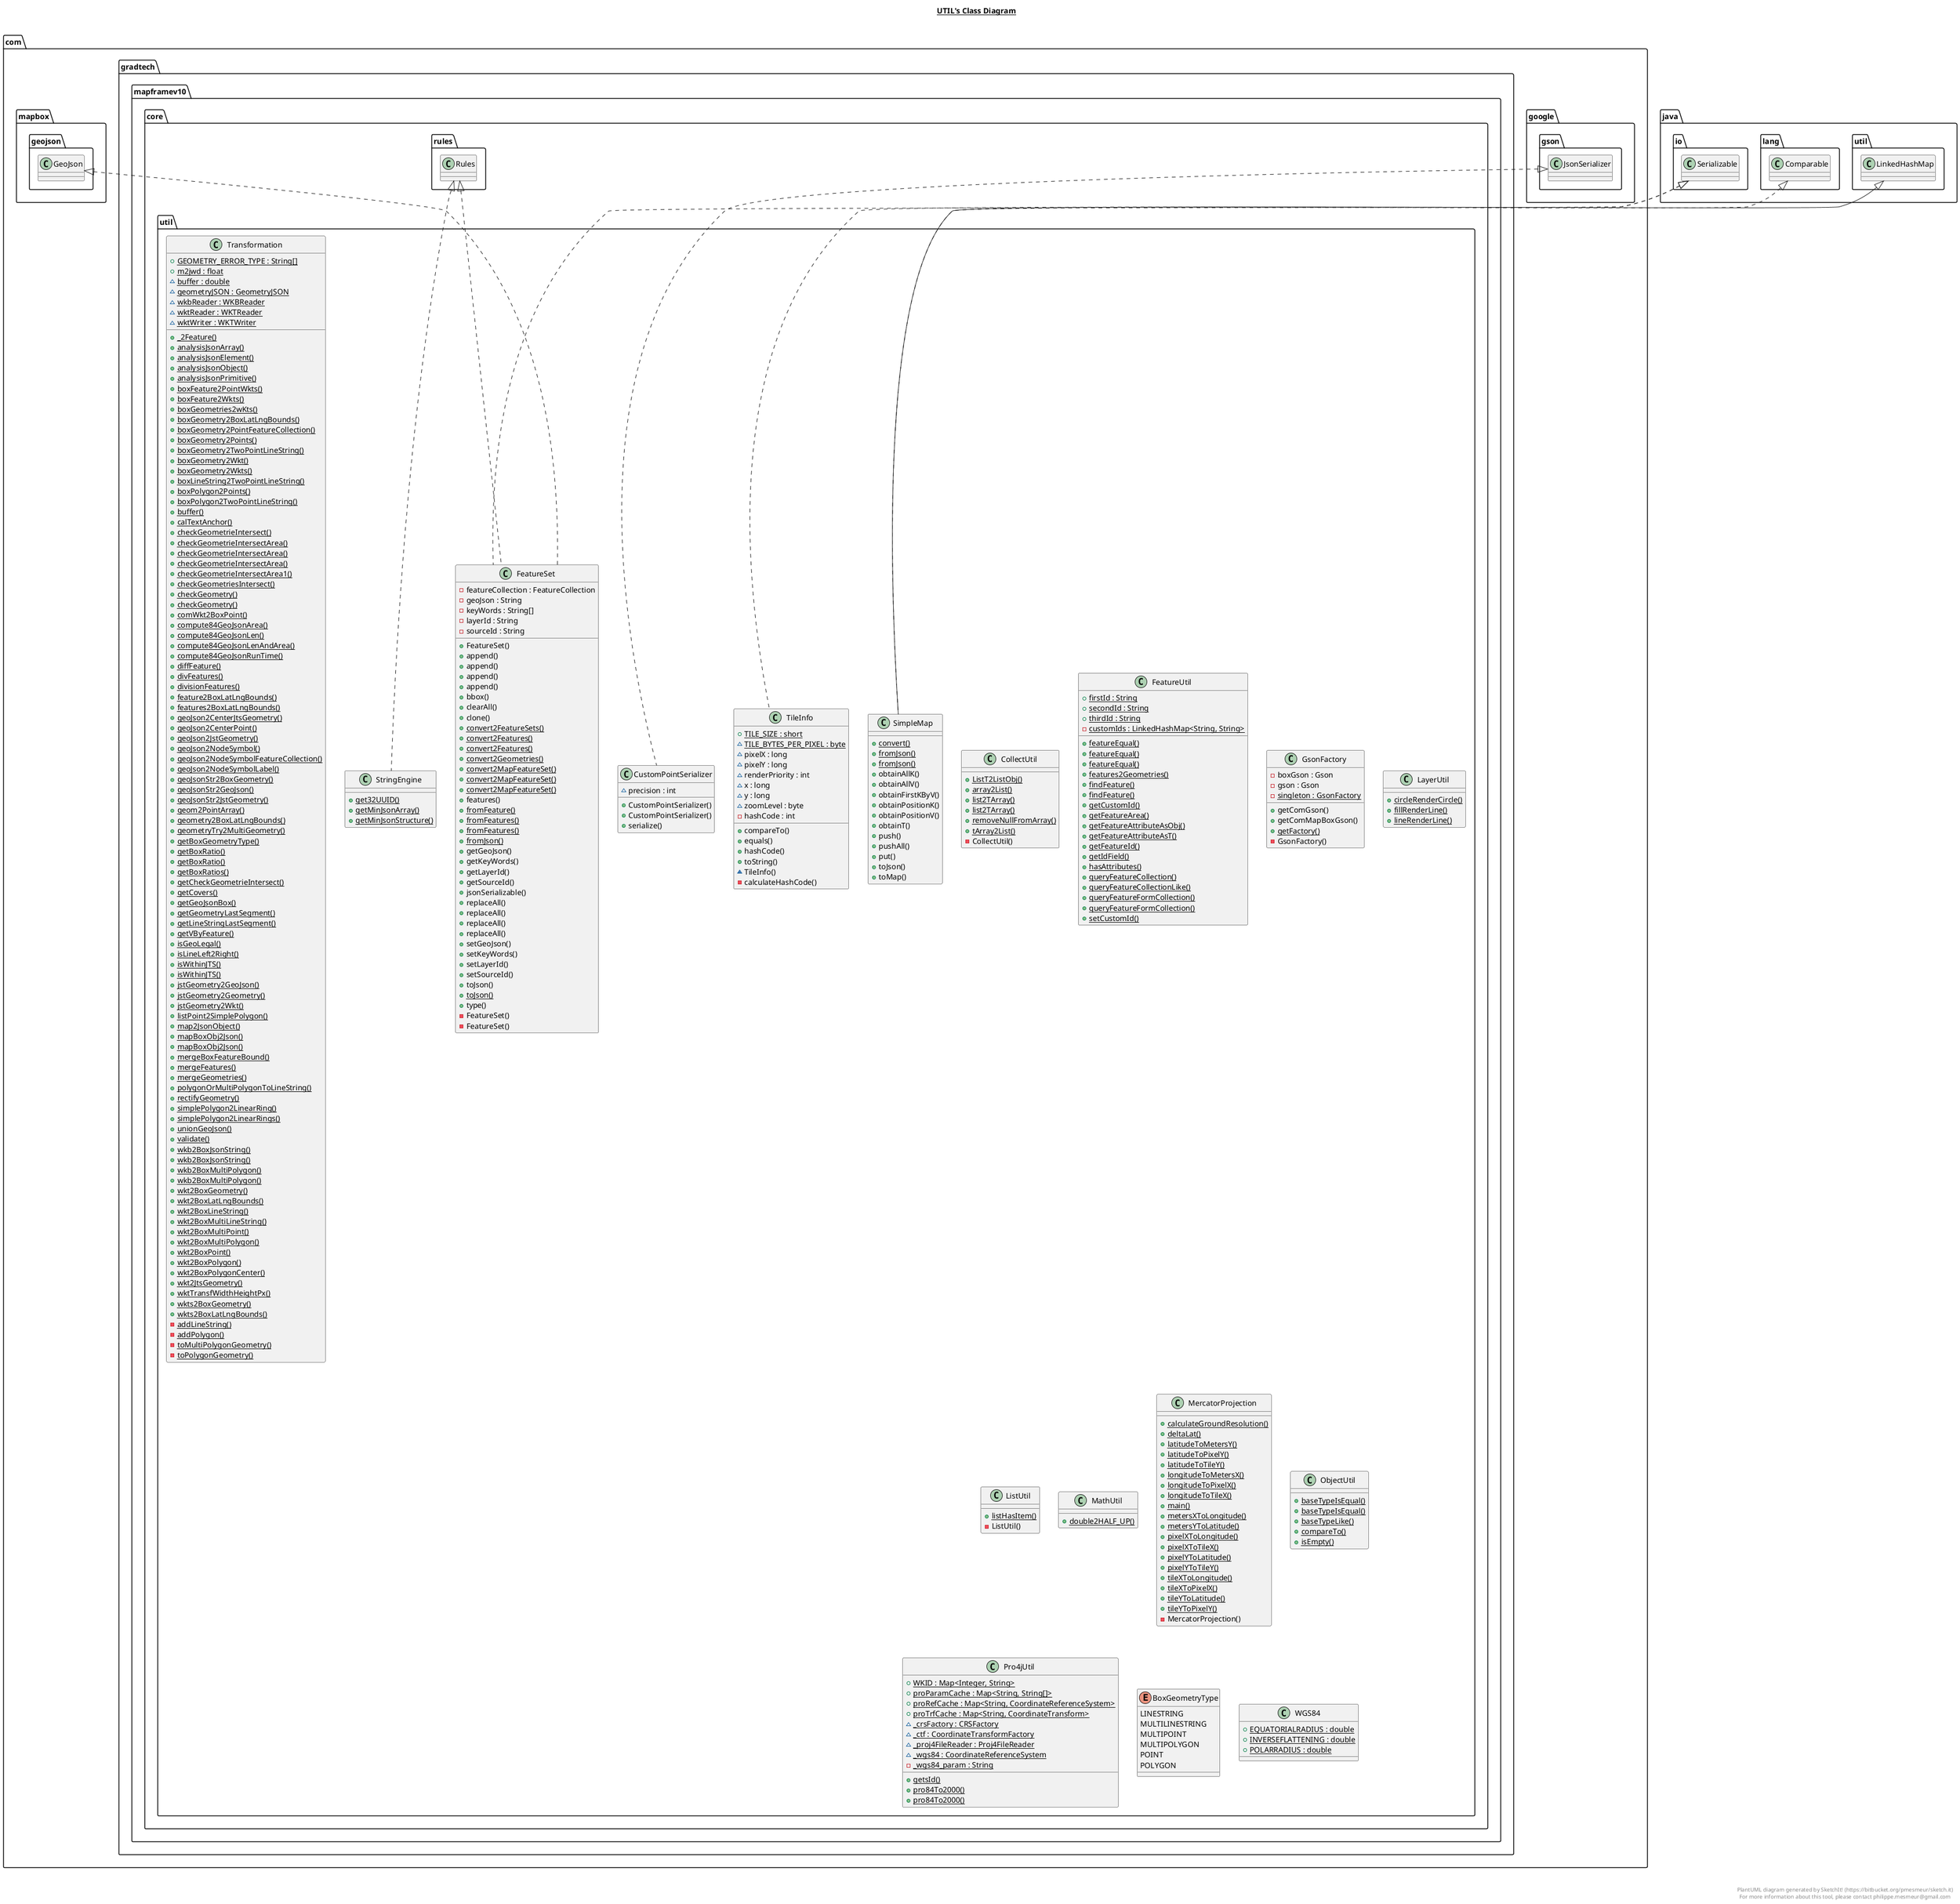 @startuml

title __UTIL's Class Diagram__\n

  namespace com.gradtech.mapframev10 {
    namespace core.util {
      class com.gradtech.mapframev10.core.util.CollectUtil {
          {static} + ListT2ListObj()
          {static} + array2List()
          {static} + list2TArray()
          {static} + list2TArray()
          {static} + removeNullFromArray()
          {static} + tArray2List()
          - CollectUtil()
      }
    }
  }
  

  namespace com.gradtech.mapframev10 {
    namespace core.util {
      class com.gradtech.mapframev10.core.util.CustomPointSerializer {
          ~ precision : int
          + CustomPointSerializer()
          + CustomPointSerializer()
          + serialize()
      }
    }
  }
  

  namespace com.gradtech.mapframev10 {
    namespace core.util {
      class com.gradtech.mapframev10.core.util.FeatureSet {
          - featureCollection : FeatureCollection
          - geoJson : String
          - keyWords : String[]
          - layerId : String
          - sourceId : String
          + FeatureSet()
          + append()
          + append()
          + append()
          + append()
          + bbox()
          + clearAll()
          + clone()
          {static} + convert2FeatureSets()
          {static} + convert2Features()
          {static} + convert2Features()
          {static} + convert2Geometries()
          {static} + convert2MapFeatureSet()
          {static} + convert2MapFeatureSet()
          {static} + convert2MapFeatureSet()
          + features()
          {static} + fromFeature()
          {static} + fromFeatures()
          {static} + fromFeatures()
          {static} + fromJson()
          + getGeoJson()
          + getKeyWords()
          + getLayerId()
          + getSourceId()
          + jsonSerializable()
          + replaceAll()
          + replaceAll()
          + replaceAll()
          + replaceAll()
          + setGeoJson()
          + setKeyWords()
          + setLayerId()
          + setSourceId()
          + toJson()
          {static} + toJson()
          + type()
          - FeatureSet()
          - FeatureSet()
      }
    }
  }
  

  namespace com.gradtech.mapframev10 {
    namespace core.util {
      class com.gradtech.mapframev10.core.util.FeatureUtil {
          {static} + firstId : String
          {static} + secondId : String
          {static} + thirdId : String
          {static} - customIds : LinkedHashMap<String, String>
          {static} + featureEqual()
          {static} + featureEqual()
          {static} + featureEqual()
          {static} + features2Geometries()
          {static} + findFeature()
          {static} + findFeature()
          {static} + getCustomId()
          {static} + getFeatureArea()
          {static} + getFeatureAttributeAsObj()
          {static} + getFeatureAttributeAsT()
          {static} + getFeatureId()
          {static} + getIdField()
          {static} + hasAttributes()
          {static} + queryFeatureCollection()
          {static} + queryFeatureCollectionLike()
          {static} + queryFeatureFormCollection()
          {static} + queryFeatureFormCollection()
          {static} + setCustomId()
      }
    }
  }
  

  namespace com.gradtech.mapframev10 {
    namespace core.util {
      class com.gradtech.mapframev10.core.util.GsonFactory {
          - boxGson : Gson
          - gson : Gson
          {static} - singleton : GsonFactory
          + getComGson()
          + getComMapBoxGson()
          {static} + getFactory()
          - GsonFactory()
      }
    }
  }
  

  namespace com.gradtech.mapframev10 {
    namespace core.util {
      class com.gradtech.mapframev10.core.util.LayerUtil {
          {static} + circleRenderCircle()
          {static} + fillRenderLine()
          {static} + lineRenderLine()
      }
    }
  }
  

  namespace com.gradtech.mapframev10 {
    namespace core.util {
      class com.gradtech.mapframev10.core.util.ListUtil {
          {static} + listHasItem()
          - ListUtil()
      }
    }
  }
  

  namespace com.gradtech.mapframev10 {
    namespace core.util {
      class com.gradtech.mapframev10.core.util.MathUtil {
          {static} + double2HALF_UP()
      }
    }
  }
  

  namespace com.gradtech.mapframev10 {
    namespace core.util {
      class com.gradtech.mapframev10.core.util.MercatorProjection {
          {static} + calculateGroundResolution()
          {static} + deltaLat()
          {static} + latitudeToMetersY()
          {static} + latitudeToPixelY()
          {static} + latitudeToTileY()
          {static} + longitudeToMetersX()
          {static} + longitudeToPixelX()
          {static} + longitudeToTileX()
          {static} + main()
          {static} + metersXToLongitude()
          {static} + metersYToLatitude()
          {static} + pixelXToLongitude()
          {static} + pixelXToTileX()
          {static} + pixelYToLatitude()
          {static} + pixelYToTileY()
          {static} + tileXToLongitude()
          {static} + tileXToPixelX()
          {static} + tileYToLatitude()
          {static} + tileYToPixelY()
          - MercatorProjection()
      }
    }
  }
  

  namespace com.gradtech.mapframev10 {
    namespace core.util {
      class com.gradtech.mapframev10.core.util.ObjectUtil {
          {static} + baseTypeIsEqual()
          {static} + baseTypeIsEqual()
          {static} + baseTypeLike()
          {static} + compareTo()
          {static} + isEmpty()
      }
    }
  }
  

  namespace com.gradtech.mapframev10 {
    namespace core.util {
      class com.gradtech.mapframev10.core.util.Pro4jUtil {
          {static} + WKID : Map<Integer, String>
          {static} + proParamCache : Map<String, String[]>
          {static} + proRefCache : Map<String, CoordinateReferenceSystem>
          {static} + proTrfCache : Map<String, CoordinateTransform>
          {static} ~ _crsFactory : CRSFactory
          {static} ~ _ctf : CoordinateTransformFactory
          {static} ~ _proj4FileReader : Proj4FileReader
          {static} ~ _wgs84 : CoordinateReferenceSystem
          {static} - _wgs84_param : String
          {static} + getsId()
          {static} + pro84To2000()
          {static} + pro84To2000()
      }
    }
  }
  

  namespace com.gradtech.mapframev10 {
    namespace core.util {
      class com.gradtech.mapframev10.core.util.SimpleMap {
          {static} + convert()
          {static} + fromJson()
          {static} + fromJson()
          + obtainAllK()
          + obtainAllV()
          + obtainFirstKByV()
          + obtainPositionK()
          + obtainPositionV()
          + obtainT()
          + push()
          + pushAll()
          + put()
          + toJson()
          + toMap()
      }
    }
  }
  

  namespace com.gradtech.mapframev10 {
    namespace core.util {
      class com.gradtech.mapframev10.core.util.StringEngine {
          {static} + get32UUID()
          {static} + getMinJsonArray()
          {static} + getMinJsonStructure()
      }
    }
  }
  

  namespace com.gradtech.mapframev10 {
    namespace core.util {
      class com.gradtech.mapframev10.core.util.TileInfo {
          {static} + TILE_SIZE : short
          {static} ~ TILE_BYTES_PER_PIXEL : byte
          ~ pixelX : long
          ~ pixelY : long
          ~ renderPriority : int
          ~ x : long
          ~ y : long
          ~ zoomLevel : byte
          - hashCode : int
          + compareTo()
          + equals()
          + hashCode()
          + toString()
          ~ TileInfo()
          - calculateHashCode()
      }
    }
  }
  

  namespace com.gradtech.mapframev10 {
    namespace core.util {
      class com.gradtech.mapframev10.core.util.Transformation {
          {static} + GEOMETRY_ERROR_TYPE : String[]
          {static} + m2jwd : float
          {static} ~ buffer : double
          {static} ~ geometryJSON : GeometryJSON
          {static} ~ wkbReader : WKBReader
          {static} ~ wktReader : WKTReader
          {static} ~ wktWriter : WKTWriter
          {static} + _2Feature()
          {static} + analysisJsonArray()
          {static} + analysisJsonElement()
          {static} + analysisJsonObject()
          {static} + analysisJsonPrimitive()
          {static} + boxFeature2PointWkts()
          {static} + boxFeature2Wkts()
          {static} + boxGeometries2wKts()
          {static} + boxGeometry2BoxLatLngBounds()
          {static} + boxGeometry2PointFeatureCollection()
          {static} + boxGeometry2Points()
          {static} + boxGeometry2TwoPointLineString()
          {static} + boxGeometry2Wkt()
          {static} + boxGeometry2Wkts()
          {static} + boxLineString2TwoPointLineString()
          {static} + boxPolygon2Points()
          {static} + boxPolygon2TwoPointLineString()
          {static} + buffer()
          {static} + calTextAnchor()
          {static} + checkGeometrieIntersect()
          {static} + checkGeometrieIntersectArea()
          {static} + checkGeometrieIntersectArea()
          {static} + checkGeometrieIntersectArea()
          {static} + checkGeometrieIntersectArea1()
          {static} + checkGeometriesIntersect()
          {static} + checkGeometry()
          {static} + checkGeometry()
          {static} + comWkt2BoxPoint()
          {static} + compute84GeoJsonArea()
          {static} + compute84GeoJsonLen()
          {static} + compute84GeoJsonLenAndArea()
          {static} + compute84GeoJsonRunTime()
          {static} + diffFeature()
          {static} + divFeatures()
          {static} + divisionFeatures()
          {static} + feature2BoxLatLngBounds()
          {static} + features2BoxLatLngBounds()
          {static} + geoJson2CenterJtsGeometry()
          {static} + geoJson2CenterPoint()
          {static} + geoJson2JstGeometry()
          {static} + geoJson2NodeSymbol()
          {static} + geoJson2NodeSymbolFeatureCollection()
          {static} + geoJson2NodeSymbolLabel()
          {static} + geoJsonStr2BoxGeometry()
          {static} + geoJsonStr2GeoJson()
          {static} + geoJsonStr2JstGeometry()
          {static} + geom2PointArray()
          {static} + geometry2BoxLatLngBounds()
          {static} + geometryTry2MultiGeometry()
          {static} + getBoxGeometryType()
          {static} + getBoxRatio()
          {static} + getBoxRatio()
          {static} + getBoxRatios()
          {static} + getCheckGeometrieIntersect()
          {static} + getCovers()
          {static} + getGeoJsonBox()
          {static} + getGeometryLastSegment()
          {static} + getLineStringLastSegment()
          {static} + getVByFeature()
          {static} + isGeoLegal()
          {static} + isLineLeft2Right()
          {static} + isWithinJTS()
          {static} + isWithinJTS()
          {static} + jstGeometry2GeoJson()
          {static} + jstGeometry2Geometry()
          {static} + jstGeometry2Wkt()
          {static} + listPoint2SimplePolygon()
          {static} + map2JsonObject()
          {static} + mapBoxObj2Json()
          {static} + mapBoxObj2Json()
          {static} + mergeBoxFeatureBound()
          {static} + mergeFeatures()
          {static} + mergeGeometries()
          {static} + polygonOrMultiPolygonToLineString()
          {static} + rectifyGeometry()
          {static} + simplePolygon2LinearRing()
          {static} + simplePolygon2LinearRings()
          {static} + unionGeoJson()
          {static} + validate()
          {static} + wkb2BoxJsonString()
          {static} + wkb2BoxJsonString()
          {static} + wkb2BoxMultiPolygon()
          {static} + wkb2BoxMultiPolygon()
          {static} + wkt2BoxGeometry()
          {static} + wkt2BoxLatLngBounds()
          {static} + wkt2BoxLineString()
          {static} + wkt2BoxMultiLineString()
          {static} + wkt2BoxMultiPoint()
          {static} + wkt2BoxMultiPolygon()
          {static} + wkt2BoxPoint()
          {static} + wkt2BoxPolygon()
          {static} + wkt2BoxPolygonCenter()
          {static} + wkt2JtsGeometry()
          {static} + wktTransfWidthHeightPx()
          {static} + wkts2BoxGeometry()
          {static} + wkts2BoxLatLngBounds()
          {static} - addLineString()
          {static} - addPolygon()
          {static} - toMultiPolygonGeometry()
          {static} - toPolygonGeometry()
      }
    }
  }
  

  namespace com.gradtech.mapframev10 {
    namespace core.util {
      enum BoxGeometryType {
        LINESTRING
        MULTILINESTRING
        MULTIPOINT
        MULTIPOLYGON
        POINT
        POLYGON
      }
    }
  }
  

  namespace com.gradtech.mapframev10 {
    namespace core.util {
      class com.gradtech.mapframev10.core.util.WGS84 {
          {static} + EQUATORIALRADIUS : double
          {static} + INVERSEFLATTENING : double
          {static} + POLARRADIUS : double
      }
    }
  }
  

  com.gradtech.mapframev10.core.util.CustomPointSerializer .up.|> com.google.gson.JsonSerializer
  com.gradtech.mapframev10.core.util.FeatureSet .up.|> com.gradtech.mapframev10.core.rules.Rules
  com.gradtech.mapframev10.core.util.FeatureSet .up.|> com.mapbox.geojson.GeoJson
  com.gradtech.mapframev10.core.util.FeatureSet .up.|> java.io.Serializable
  com.gradtech.mapframev10.core.util.SimpleMap .up.|> java.io.Serializable
  com.gradtech.mapframev10.core.util.SimpleMap -up-|> java.util.LinkedHashMap
  com.gradtech.mapframev10.core.util.StringEngine .up.|> com.gradtech.mapframev10.core.rules.Rules
  com.gradtech.mapframev10.core.util.TileInfo .up.|> java.lang.Comparable
  com.gradtech.mapframev10.core.util.Transformation +-down- com.gradtech.mapframev10.core.util.Transformation.BoxGeometryType


right footer


PlantUML diagram generated by SketchIt! (https://bitbucket.org/pmesmeur/sketch.it)
For more information about this tool, please contact philippe.mesmeur@gmail.com
endfooter

@enduml
